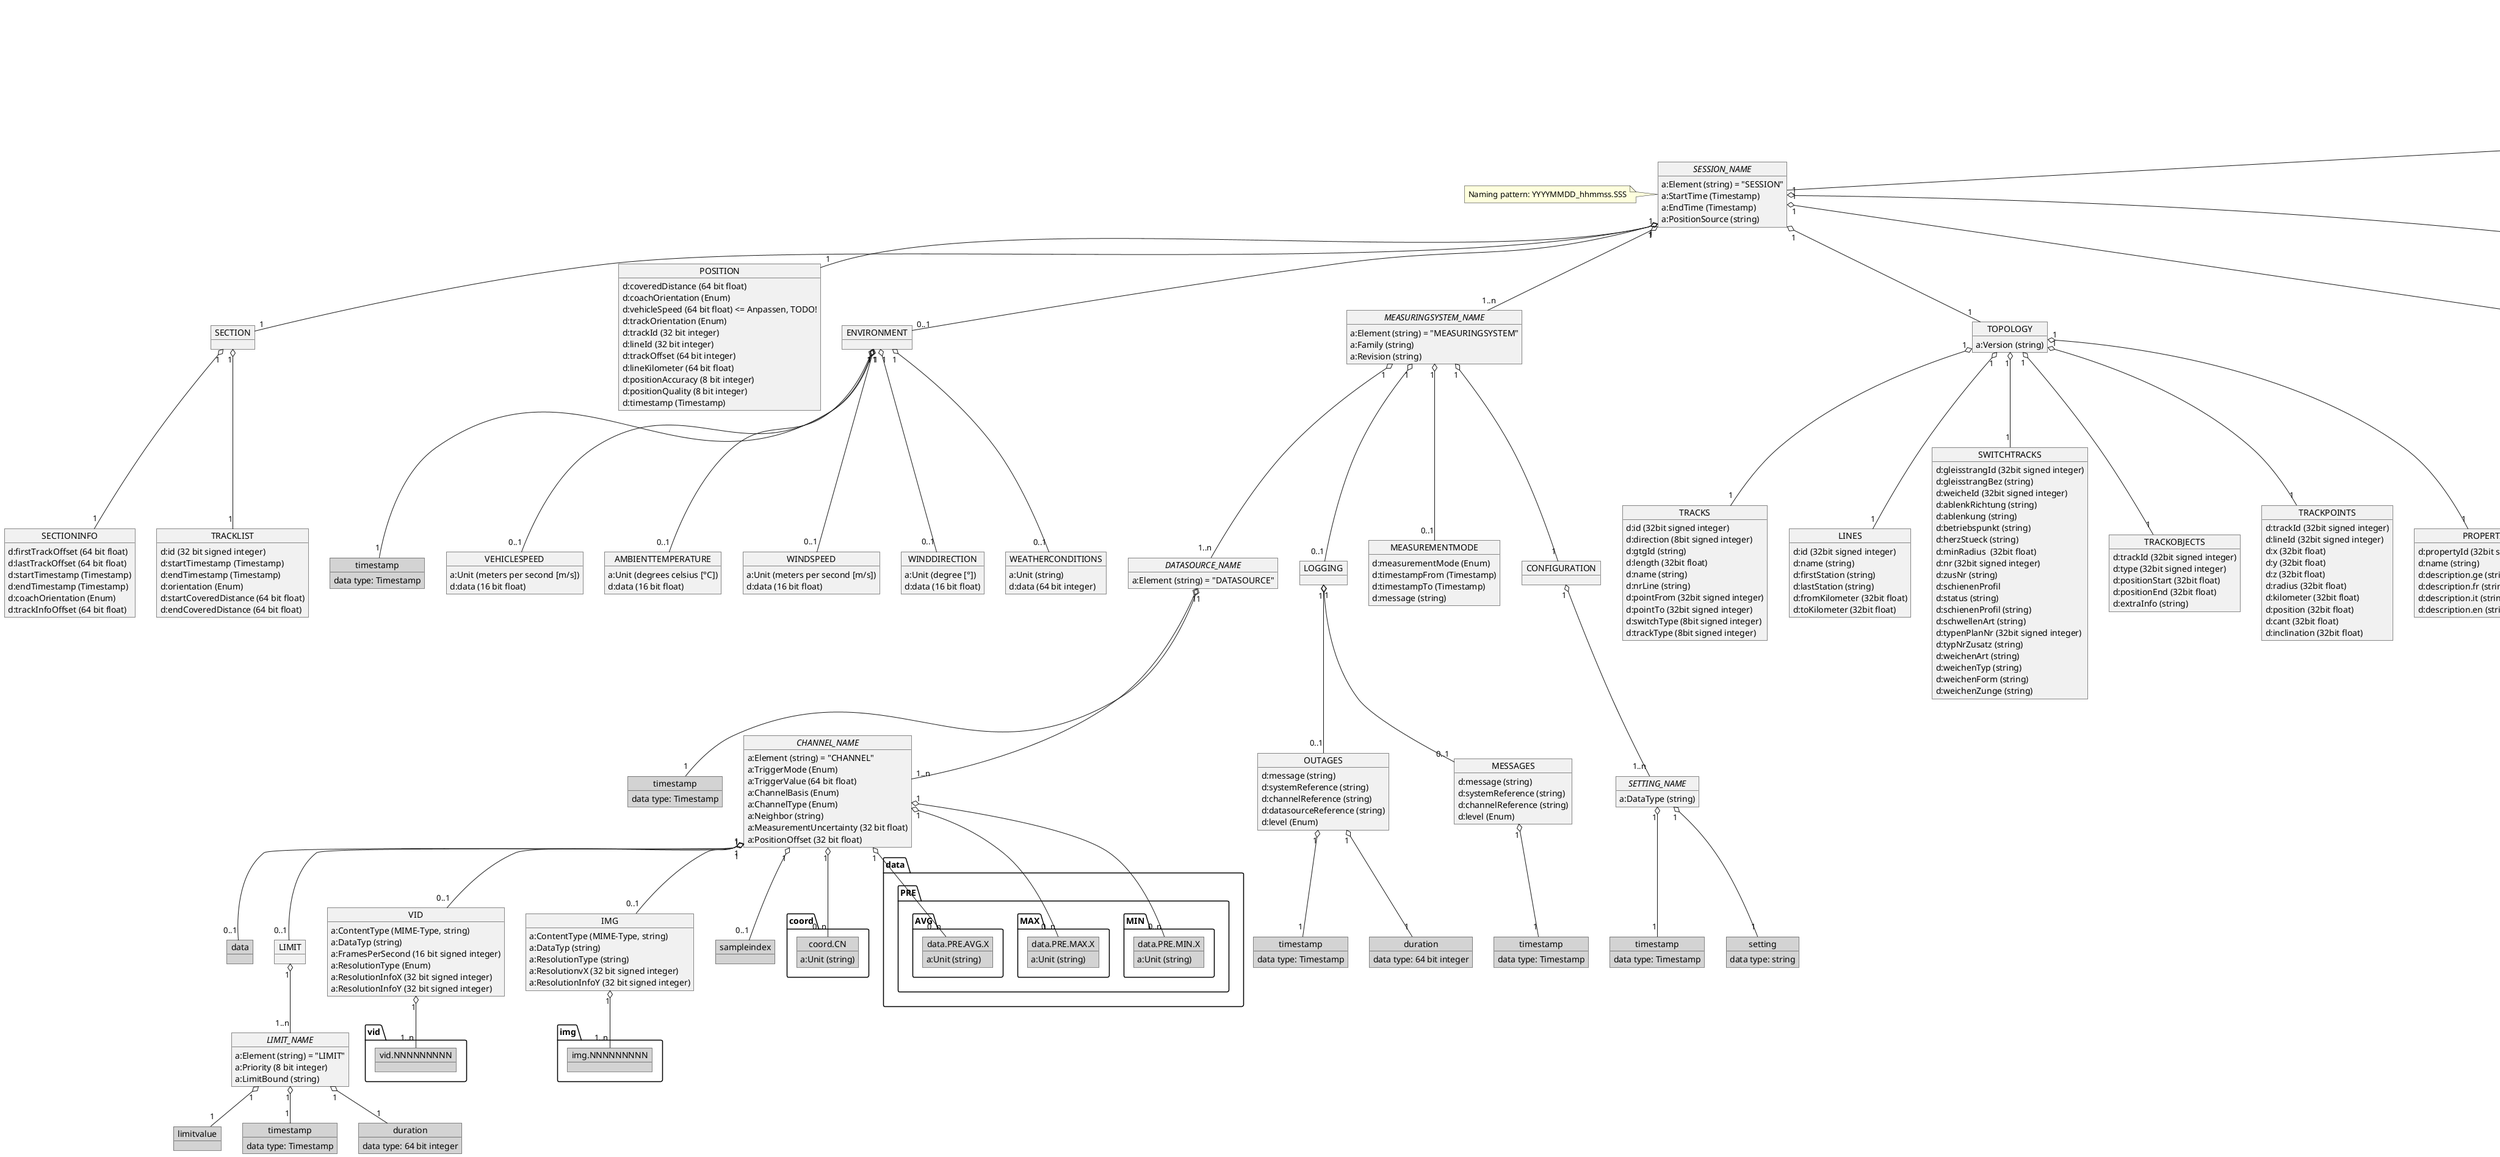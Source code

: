 ' Visit http://plantuml.com/ for more information!

' Overview if RCM-DX structure
@startuml rcm_dx_Structure

  object RCMDX {
    a:Major (16 bit integer)
    a:Minor (16 bit integer)
  }
 
  object PLATFORM {
    a:Name (Enum)
    a:VehicleNumber (string)
  }
  RCMDX "1" o-- "1" PLATFORM

  object FILE {
    a:StructureVersion (string)
  }
  RCMDX "1" o-- "1" FILE

  object DATAPROCESSING {
  }
  FILE "1" o-- "0..1" DATAPROCESSING

  object PROCESSINGLOG {
    d:processingType (string)
    d:timestamp (Timestamp)
    d:service (string)
    d:serviceUser (string)
    d:host (string)
    d:executable (string)
    d:user (string)
    d:message (string)
  }
  DATAPROCESSING "1" o-- "0..1" PROCESSINGLOG

  object CLEARANCEINFORMATION {
    d:clearance (Enum)
    d:timestamp (Timestamp)
    d:user (string)
    d:message (string)
  }
  DATAPROCESSING "1" o-- "0..1" CLEARANCEINFORMATION

  object "CONFIGURATION" as platform_config
  PLATFORM "1" o-- "1" platform_config

  object "//SETTING_NAME//" as platform_setting_name {
    a:DataType (string)
  }
  platform_config "1" o-- "1..n" platform_setting_name

  object "timestamp" as platform_setting_timestamp #LightGray {
    data type: Timestamp
  }
  platform_setting_name "1" o-- "1" platform_setting_timestamp

  object "setting" as platform_setting #LightGray {
    data type: string
  }
  platform_setting_name "1" o-- "1" platform_setting

  object "//SESSION_NAME//" as session_name {
    a:Element (string) = "SESSION"
    a:StartTime (Timestamp)
    a:EndTime (Timestamp)
    a:PositionSource (string)
  } 
  note left: Naming pattern: YYYYMMDD_hhmmss.SSS

  PLATFORM "1" o-- "1" session_name

  object SECTION 

  session_name "1" o-- "1" SECTION

  object SECTIONINFO {
    d:firstTrackOffset (64 bit float)
    d:lastTrackOffset (64 bit float)
    d:startTimestamp (Timestamp)
    d:endTimestamp (Timestamp)
    d:coachOrientation (Enum)
    d:trackInfoOffset (64 bit float)
  }
  SECTION "1" o-- "1" SECTIONINFO

  object TRACKLIST {
    d:id (32 bit signed integer)
    d:startTimestamp (Timestamp)
    d:endTimestamp (Timestamp)
    d:orientation (Enum)
    d:startCoveredDistance (64 bit float)
    d:endCoveredDistance (64 bit float)
  }
  SECTION "1" o-- "1" TRACKLIST
  
  object POSITION {
    d:coveredDistance (64 bit float)
    d:coachOrientation (Enum)
    d:vehicleSpeed (64 bit float) <= Anpassen, TODO!
    d:trackOrientation (Enum)
    d:trackId (32 bit integer)
    d:lineId (32 bit integer)
    d:trackOffset (64 bit integer)
    d:lineKilometer (64 bit float)
    d:positionAccuracy (8 bit integer)
    d:positionQuality (8 bit integer)
    d:timestamp (Timestamp)
  }
  session_name "1" o-- "1" POSITION

  object ENVIRONMENT
  session_name "1" o-- "0..1" ENVIRONMENT

  object "timestamp" as env_timestamp #LightGray {
    data type: Timestamp
  }
  ENVIRONMENT "1" o-- "1" env_timestamp

  object VEHICLESPEED {
    a:Unit (meters per second [m/s])
    d:data (16 bit float)
  }
  ENVIRONMENT "1" o-- "0..1" VEHICLESPEED

  object AMBIENTTEMPERATURE {
    a:Unit (degrees celsius [°C])
    d:data (16 bit float)
  }
  ENVIRONMENT "1" o-- "0..1" AMBIENTTEMPERATURE

  object WINDSPEED {
    a:Unit (meters per second [m/s])
    d:data (16 bit float)
  }
  ENVIRONMENT "1" o-- "0..1" WINDSPEED

  object WINDDIRECTION {
    a:Unit (degree [°])
    d:data (16 bit float)
  }
  ENVIRONMENT "1" o-- "0..1" WINDDIRECTION

  object WEATHERCONDITIONS {
    a:Unit (string)
    d:data (64 bit integer)
  }
  ENVIRONMENT "1" o-- "0..1" WEATHERCONDITIONS

  object "//MEASURINGSYSTEM_NAME//" as MEASURINGSYSTEM {
    a:Element (string) = "MEASURINGSYSTEM"
    a:Family (string)
    a:Revision (string)
  }

  session_name "1" o-- "1..n" MEASURINGSYSTEM

  object "//DATASOURCE_NAME//" as DATASOURCE {
    a:Element (string) = "DATASOURCE"
  }
  MEASURINGSYSTEM "1" o-- "1..n" DATASOURCE

  object "timestamp" as ds_timestamp #LightGray {
    data type: Timestamp
  }
  DATASOURCE "1" o-- "1" ds_timestamp

  object "//CHANNEL_NAME//" as CHANNEL {
    a:Element (string) = "CHANNEL"
    a:TriggerMode (Enum)
    a:TriggerValue (64 bit float)
    a:ChannelBasis (Enum)
    a:ChannelType (Enum)
    a:Neighbor (string)
    a:MeasurementUncertainty (32 bit float)
    a:PositionOffset (32 bit float)
  }
  DATASOURCE "1" o-- "1..n" CHANNEL

  object "data" as channel_data #LightGray
  CHANNEL "1" o-- "0..1" channel_data

  object LOGGING
  MEASURINGSYSTEM "1" o-- "0..1" LOGGING
  
  object OUTAGES {
    d:message (string)
    d:systemReference (string)
    d:channelReference (string)
    d:datasourceReference (string)
    d:level (Enum)
  }
  LOGGING "1" o-- "0..1" OUTAGES

  object "timestamp" as out_timestamp #LightGray {
    data type: Timestamp
  }
  object "duration" as out_duration #LightGray {
    data type: 64 bit integer
  }
  OUTAGES "1" o-- "1" out_timestamp
  OUTAGES "1" o-- "1" out_duration

  object MESSAGES {
    d:message (string)
    d:systemReference (string)
    d:channelReference (string)
    d:level (Enum)
  }
  LOGGING "1" o-- "0..1" MESSAGES

  object "timestamp" as msg_timestamp #LightGray {
    data type: Timestamp
  }
  MESSAGES "1" o-- "1" msg_timestamp
  
  object MEASUREMENTMODE {
    d:measurementMode (Enum)
    d:timestampFrom (Timestamp)
    d:timestampTo (Timestamp)
    d:message (string)
  }
  MEASURINGSYSTEM "1" o-- "0..1" MEASUREMENTMODE

  object TOPOLOGY {
    a:Version (string)
  }

  session_name "1" o-- "1" TOPOLOGY 

  object TRACKS {
    d:id (32bit signed integer)
    d:direction (8bit signed integer)
    d:gtgId (string)
    d:length (32bit float)
    d:name (string)
    d:nrLine (string)
    d:pointFrom (32bit signed integer)
    d:pointTo (32bit signed integer)
    d:switchType (8bit signed integer)
    d:trackType (8bit signed integer)
  }
  TOPOLOGY "1" o-- "1" TRACKS

  object LINES {
    d:id (32bit signed integer)
    d:name (string)
    d:firstStation (string)
    d:lastStation (string)
    d:fromKilometer (32bit float)
    d:toKilometer (32bit float)
  }
  TOPOLOGY "1" o-- "1" LINES

  object SWITCHTRACKS {
    d:gleisstrangId (32bit signed integer)
    d:gleisstrangBez (string)
    d:weicheId (32bit signed integer)
    d:ablenkRichtung (string)
    d:ablenkung (string)
    d:betriebspunkt (string)
    d:herzStueck (string)
    d:minRadius  (32bit float)
    d:nr (32bit signed integer)
    d:zusNr (string)
    d:schienenProfil
    d:status (string)
    d:schienenProfil (string)
    d:schwellenArt (string)
    d:typenPlanNr (32bit signed integer)
    d:typNrZusatz (string)
    d:weichenArt (string)
    d:weichenTyp (string)
    d:weichenForm (string)
    d:weichenZunge (string)
  }
  TOPOLOGY "1" o-- "1" SWITCHTRACKS
  
  object TRACKOBJECTS {
    d:trackId (32bit signed integer)
    d:type (32bit signed integer)
    d:positionStart (32bit float)
    d:positionEnd (32bit float)
    d:extraInfo (string)
  }
  TOPOLOGY "1" o-- "1" TRACKOBJECTS

  object TRACKPOINTS {
    d:trackId (32bit signed integer)
    d:lineId (32bit signed integer)
    d:x (32bit float)
    d:y (32bit float)
    d:z (32bit float)
    d:radius (32bit float)
    d:kilometer (32bit float)
    d:position (32bit float)
    d:cant (32bit float)
    d:inclination (32bit float)
  }
  TOPOLOGY "1" o-- "1" TRACKPOINTS

  object PROPERTIES {
    d:propertyId (32bit signed integer)
    d:name (string)
    d:description.ge (string)
    d:description.fr (string)
    d:description.it (string)
    d:description.en (string)
  }
  TOPOLOGY "1" o-- "1" PROPERTIES

  object EVENT {
    d:systemReference (string)
    d:channelReference (string)
    d:type (string)
  }
  session_name "1" o-- "0..1" EVENT

  object "timestamp" as event_timestamp #LightGray {
    data type: Timestamp
  }

  object "duration" as event_duration #LightGray {
    data type: 64 bit integer
  }

  EVENT "1" o-- "1" event_timestamp
  EVENT "1" o-- "1" event_duration

  object "data" as event_data #LightGray {
    data type: string (XML)
  }
  EVENT "1" o-- "1" event_data

  object RECORD {
    d:type (string)
    d:systemReference (string)
    d:channelReference (string)
  }

  session_name "1" o-- "0..1" RECORD
  object "timestamp" as record_timestamp #LightGray {
    data type: Timestamp
  }
  object "duration" as record_duration #LightGray {
    data type: 64 bit integer
  }

  object "data" as record_data #LightGray {
    data type: string (XML)
  }

  RECORD "1" o-- "1" record_timestamp
  RECORD "1" o-- "1" record_duration
  RECORD "1" o-- "1" record_data

  object "CONFIGURATION" as ms_config
  MEASURINGSYSTEM "1" o-- "1" ms_config

  object "//SETTING_NAME//" as setting_name {
    a:DataType (string)
  }
  ms_config "1" o-- "1..n" setting_name

  object "timestamp" as setting_timestamp #LightGray {
    data type: Timestamp
  }
  setting_name "1" o-- "1" setting_timestamp

  object "setting" as setting #LightGray {
    data type: string
  }
  setting_name "1" o-- "1" setting

  object LIMIT

  object "//LIMIT_NAME//" as limit_name {
    a:Element (string) = "LIMIT"
    a:Priority (8 bit integer)
    a:LimitBound (string)
  }
  object limitvalue #LightGray

  object VID {
    a:ContentType (MIME-Type, string)
    a:DataTyp (string)
    a:FramesPerSecond (16 bit signed integer)
    a:ResolutionType (Enum)
    a:ResolutionInfoX (32 bit signed integer)
    a:ResolutionInfoY (32 bit signed integer)
  }
  object vid.NNNNNNNNN #LightGray

  object IMG {
    a:ContentType (MIME-Type, string)
    a:DataTyp (string)
    a:ResolutionType (string)
    a:ResolutionvX (32 bit signed integer)
    a:ResolutionInfoY (32 bit signed integer)
  }
  object img.NNNNNNNNN #LightGray

  object sampleindex #LightGray
  
  object coord.CN #LightGray {
    a:Unit (string)
  }

  CHANNEL "1" o-- "0..1" LIMIT
  LIMIT "1" o-- "1..n" limit_name

  object "timestamp" as limit_timestamp #LightGray {
    data type: Timestamp
  }
  object "duration" as limit_duration #LightGray {
    data type: 64 bit integer
  }

  limit_name "1" o-- "1" limit_timestamp
  limit_name "1" o-- "1" limit_duration
  limit_name "1" o-- "1" limitvalue

  CHANNEL "1" o-- "0..1" sampleindex
  CHANNEL "1" o-- "0..n" coord.CN

  CHANNEL "1" o-- "0..1" VID
  CHANNEL "1" o-- "0..1" IMG

  IMG "1" o-- "1..n" img.NNNNNNNNN
  VID "1" o-- "1..n" vid.NNNNNNNNN
  
  object data.PRE.MIN.X #LightGray {
    a:Unit (string)
  }

  object data.PRE.MAX.X #LightGray {
    a:Unit (string)
  }

  object data.PRE.AVG.X #LightGray {
    a:Unit (string)
  }

  CHANNEL "1" o-- "0..n" data.PRE.MIN.X
  CHANNEL "1" o-- "0..n" data.PRE.MAX.X
  CHANNEL "1" o-- "0..n" data.PRE.AVG.X

@enduml